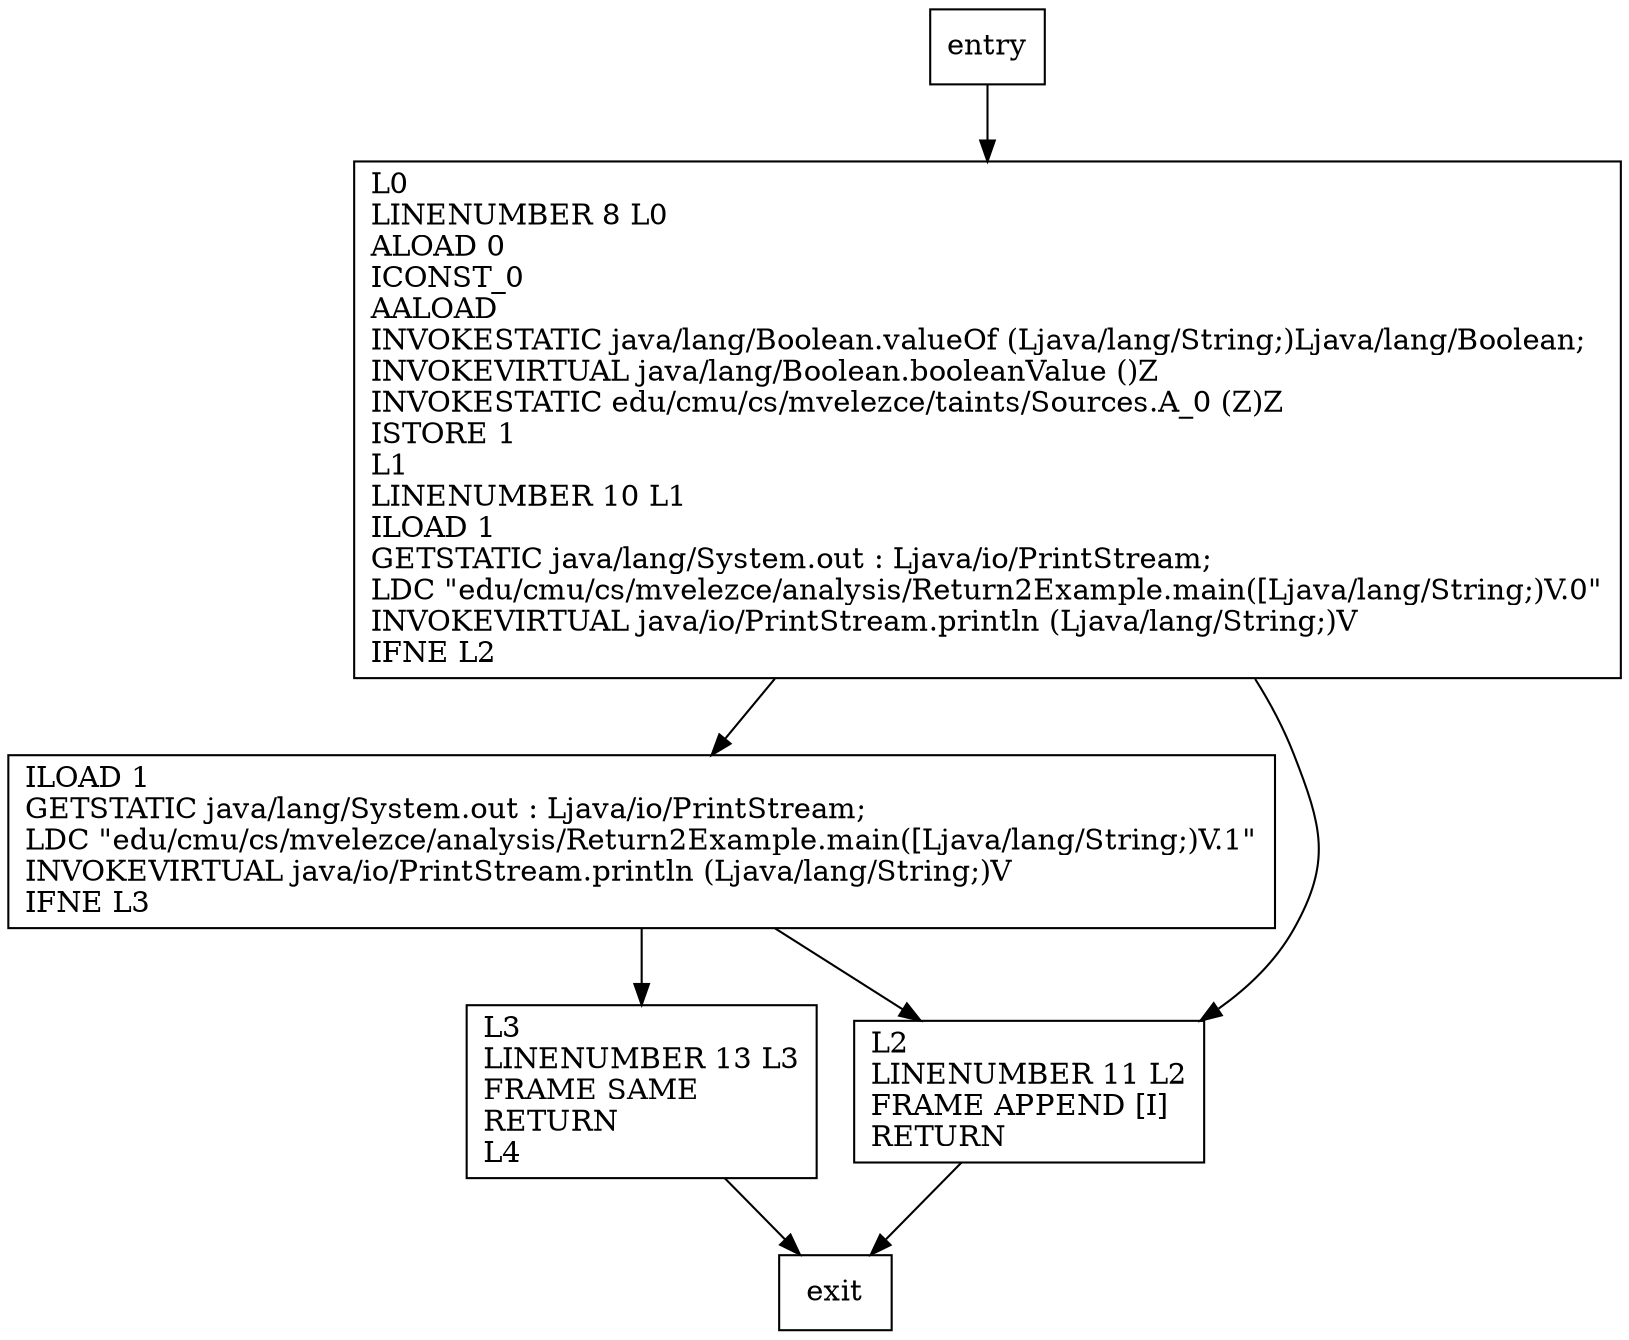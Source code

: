 digraph main {
node [shape=record];
1237550792 [label="L3\lLINENUMBER 13 L3\lFRAME SAME\lRETURN\lL4\l"];
6750210 [label="ILOAD 1\lGETSTATIC java/lang/System.out : Ljava/io/PrintStream;\lLDC \"edu/cmu/cs/mvelezce/analysis/Return2Example.main([Ljava/lang/String;)V.1\"\lINVOKEVIRTUAL java/io/PrintStream.println (Ljava/lang/String;)V\lIFNE L3\l"];
521081105 [label="L2\lLINENUMBER 11 L2\lFRAME APPEND [I]\lRETURN\l"];
2005733474 [label="L0\lLINENUMBER 8 L0\lALOAD 0\lICONST_0\lAALOAD\lINVOKESTATIC java/lang/Boolean.valueOf (Ljava/lang/String;)Ljava/lang/Boolean;\lINVOKEVIRTUAL java/lang/Boolean.booleanValue ()Z\lINVOKESTATIC edu/cmu/cs/mvelezce/taints/Sources.A_0 (Z)Z\lISTORE 1\lL1\lLINENUMBER 10 L1\lILOAD 1\lGETSTATIC java/lang/System.out : Ljava/io/PrintStream;\lLDC \"edu/cmu/cs/mvelezce/analysis/Return2Example.main([Ljava/lang/String;)V.0\"\lINVOKEVIRTUAL java/io/PrintStream.println (Ljava/lang/String;)V\lIFNE L2\l"];
entry;
exit;
entry -> 2005733474;
1237550792 -> exit;
6750210 -> 1237550792;
6750210 -> 521081105;
521081105 -> exit;
2005733474 -> 6750210;
2005733474 -> 521081105;
}
